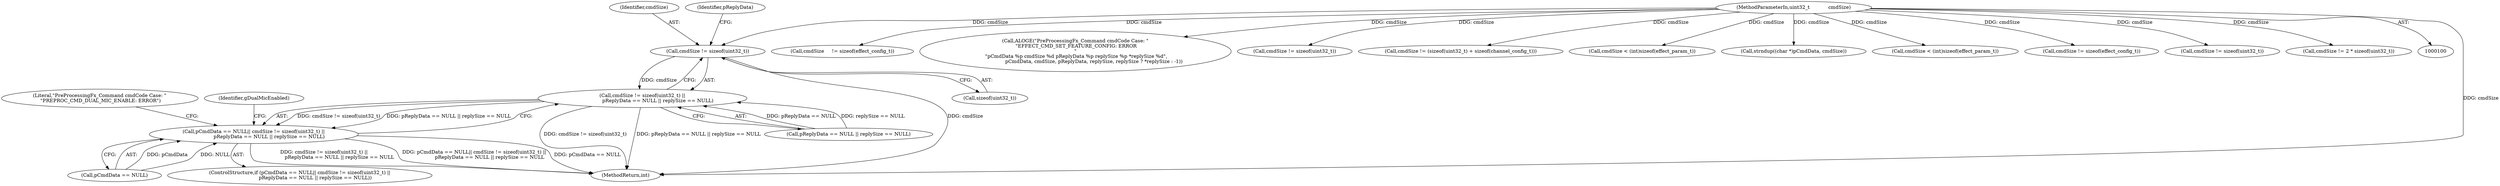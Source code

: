 digraph "0_Android_aeea52da00d210587fb3ed895de3d5f2e0264c88_9@API" {
"1000632" [label="(Call,cmdSize != sizeof(uint32_t))"];
"1000103" [label="(MethodParameterIn,uint32_t            cmdSize)"];
"1000631" [label="(Call,cmdSize != sizeof(uint32_t) ||\n                    pReplyData == NULL || replySize == NULL)"];
"1000627" [label="(Call,pCmdData == NULL|| cmdSize != sizeof(uint32_t) ||\n                    pReplyData == NULL || replySize == NULL)"];
"1000166" [label="(Call,cmdSize     != sizeof(effect_config_t))"];
"1000627" [label="(Call,pCmdData == NULL|| cmdSize != sizeof(uint32_t) ||\n                    pReplyData == NULL || replySize == NULL)"];
"1001159" [label="(Call,ALOGE(\"PreProcessingFx_Command cmdCode Case: \"\n \"EFFECT_CMD_SET_FEATURE_CONFIG: ERROR\n\"\n \"pCmdData %p cmdSize %d pReplyData %p replySize %p *replySize %d\",\n                        pCmdData, cmdSize, pReplyData, replySize, replySize ? *replySize : -1))"];
"1000103" [label="(MethodParameterIn,uint32_t            cmdSize)"];
"1000645" [label="(Literal,\"PreProcessingFx_Command cmdCode Case: \"\n \"PREPROC_CMD_DUAL_MIC_ENABLE: ERROR\")"];
"1001034" [label="(Call,cmdSize != sizeof(uint32_t))"];
"1000636" [label="(Call,pReplyData == NULL || replySize == NULL)"];
"1001138" [label="(Call,cmdSize != (sizeof(uint32_t) + sizeof(channel_config_t)))"];
"1000628" [label="(Call,pCmdData == NULL)"];
"1000654" [label="(Identifier,gDualMicEnabled)"];
"1000367" [label="(Call,cmdSize < (int)sizeof(effect_param_t))"];
"1000750" [label="(Call,strndup((char *)pCmdData, cmdSize))"];
"1000471" [label="(Call,cmdSize < (int)sizeof(effect_param_t))"];
"1000282" [label="(Call,cmdSize != sizeof(effect_config_t))"];
"1001295" [label="(MethodReturn,int)"];
"1000632" [label="(Call,cmdSize != sizeof(uint32_t))"];
"1000633" [label="(Identifier,cmdSize)"];
"1000631" [label="(Call,cmdSize != sizeof(uint32_t) ||\n                    pReplyData == NULL || replySize == NULL)"];
"1000597" [label="(Call,cmdSize != sizeof(uint32_t))"];
"1000626" [label="(ControlStructure,if (pCmdData == NULL|| cmdSize != sizeof(uint32_t) ||\n                    pReplyData == NULL || replySize == NULL))"];
"1000638" [label="(Identifier,pReplyData)"];
"1000856" [label="(Call,cmdSize != 2 * sizeof(uint32_t))"];
"1000634" [label="(Call,sizeof(uint32_t))"];
"1000632" -> "1000631"  [label="AST: "];
"1000632" -> "1000634"  [label="CFG: "];
"1000633" -> "1000632"  [label="AST: "];
"1000634" -> "1000632"  [label="AST: "];
"1000638" -> "1000632"  [label="CFG: "];
"1000631" -> "1000632"  [label="CFG: "];
"1000632" -> "1001295"  [label="DDG: cmdSize"];
"1000632" -> "1000631"  [label="DDG: cmdSize"];
"1000103" -> "1000632"  [label="DDG: cmdSize"];
"1000103" -> "1000100"  [label="AST: "];
"1000103" -> "1001295"  [label="DDG: cmdSize"];
"1000103" -> "1000166"  [label="DDG: cmdSize"];
"1000103" -> "1000282"  [label="DDG: cmdSize"];
"1000103" -> "1000367"  [label="DDG: cmdSize"];
"1000103" -> "1000471"  [label="DDG: cmdSize"];
"1000103" -> "1000597"  [label="DDG: cmdSize"];
"1000103" -> "1000750"  [label="DDG: cmdSize"];
"1000103" -> "1000856"  [label="DDG: cmdSize"];
"1000103" -> "1001034"  [label="DDG: cmdSize"];
"1000103" -> "1001138"  [label="DDG: cmdSize"];
"1000103" -> "1001159"  [label="DDG: cmdSize"];
"1000631" -> "1000627"  [label="AST: "];
"1000631" -> "1000636"  [label="CFG: "];
"1000636" -> "1000631"  [label="AST: "];
"1000627" -> "1000631"  [label="CFG: "];
"1000631" -> "1001295"  [label="DDG: cmdSize != sizeof(uint32_t)"];
"1000631" -> "1001295"  [label="DDG: pReplyData == NULL || replySize == NULL"];
"1000631" -> "1000627"  [label="DDG: cmdSize != sizeof(uint32_t)"];
"1000631" -> "1000627"  [label="DDG: pReplyData == NULL || replySize == NULL"];
"1000636" -> "1000631"  [label="DDG: pReplyData == NULL"];
"1000636" -> "1000631"  [label="DDG: replySize == NULL"];
"1000627" -> "1000626"  [label="AST: "];
"1000627" -> "1000628"  [label="CFG: "];
"1000628" -> "1000627"  [label="AST: "];
"1000645" -> "1000627"  [label="CFG: "];
"1000654" -> "1000627"  [label="CFG: "];
"1000627" -> "1001295"  [label="DDG: cmdSize != sizeof(uint32_t) ||\n                    pReplyData == NULL || replySize == NULL"];
"1000627" -> "1001295"  [label="DDG: pCmdData == NULL|| cmdSize != sizeof(uint32_t) ||\n                    pReplyData == NULL || replySize == NULL"];
"1000627" -> "1001295"  [label="DDG: pCmdData == NULL"];
"1000628" -> "1000627"  [label="DDG: pCmdData"];
"1000628" -> "1000627"  [label="DDG: NULL"];
}
